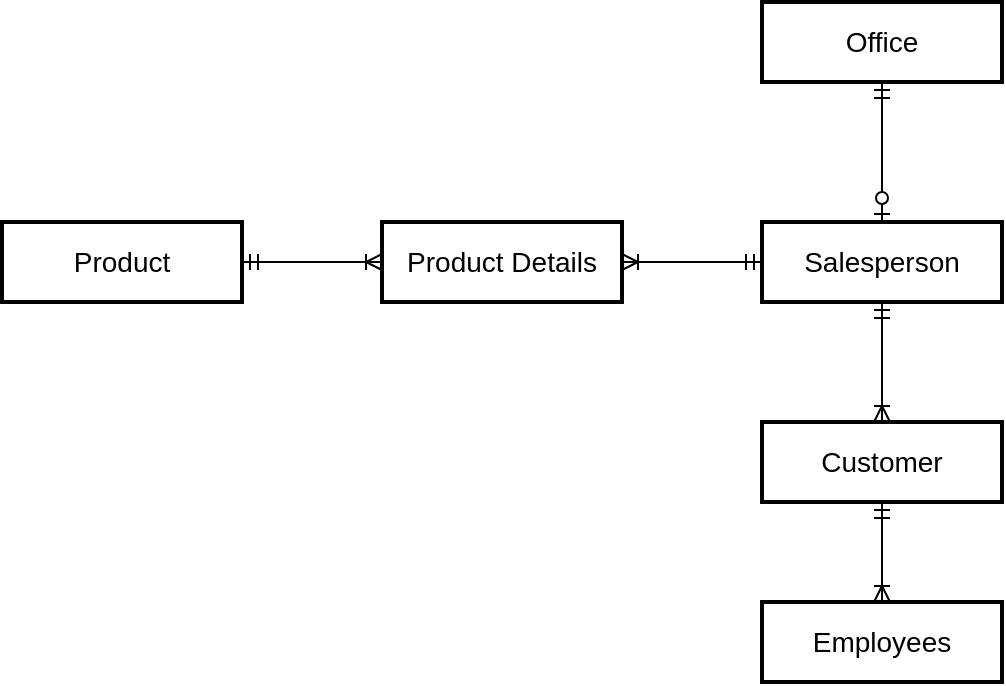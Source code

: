 <mxfile version="10.9.5" type="device"><diagram id="YVfduG83VQZW_Wt50YPQ" name="Q1"><mxGraphModel dx="740" dy="485" grid="1" gridSize="10" guides="1" tooltips="1" connect="1" arrows="1" fold="1" page="1" pageScale="1" pageWidth="850" pageHeight="1100" math="0" shadow="0"><root><mxCell id="0"/><mxCell id="1" parent="0"/><mxCell id="aNJ_C9PIfc5EpGabSiAE-8" style="edgeStyle=orthogonalEdgeStyle;rounded=0;orthogonalLoop=1;jettySize=auto;html=1;exitX=1;exitY=0.5;exitDx=0;exitDy=0;entryX=0;entryY=0.5;entryDx=0;entryDy=0;startArrow=ERmandOne;startFill=0;endArrow=ERoneToMany;endFill=0;" edge="1" parent="1" source="aNJ_C9PIfc5EpGabSiAE-1" target="aNJ_C9PIfc5EpGabSiAE-2"><mxGeometry relative="1" as="geometry"/></mxCell><mxCell id="aNJ_C9PIfc5EpGabSiAE-1" value="Product" style="strokeWidth=2;whiteSpace=wrap;html=1;align=center;fontSize=14;" vertex="1" parent="1"><mxGeometry x="110" y="170" width="120" height="40" as="geometry"/></mxCell><mxCell id="aNJ_C9PIfc5EpGabSiAE-2" value="Product Details" style="strokeWidth=2;whiteSpace=wrap;html=1;align=center;fontSize=14;" vertex="1" parent="1"><mxGeometry x="300" y="170" width="120" height="40" as="geometry"/></mxCell><mxCell id="aNJ_C9PIfc5EpGabSiAE-11" style="edgeStyle=orthogonalEdgeStyle;rounded=0;orthogonalLoop=1;jettySize=auto;html=1;entryX=1;entryY=0.5;entryDx=0;entryDy=0;startArrow=ERmandOne;startFill=0;endArrow=ERoneToMany;endFill=0;" edge="1" parent="1" source="aNJ_C9PIfc5EpGabSiAE-3" target="aNJ_C9PIfc5EpGabSiAE-2"><mxGeometry relative="1" as="geometry"/></mxCell><mxCell id="aNJ_C9PIfc5EpGabSiAE-12" style="edgeStyle=orthogonalEdgeStyle;rounded=0;orthogonalLoop=1;jettySize=auto;html=1;entryX=0.5;entryY=1;entryDx=0;entryDy=0;startArrow=ERzeroToOne;startFill=1;endArrow=ERmandOne;endFill=0;" edge="1" parent="1" source="aNJ_C9PIfc5EpGabSiAE-3" target="aNJ_C9PIfc5EpGabSiAE-4"><mxGeometry relative="1" as="geometry"/></mxCell><mxCell id="aNJ_C9PIfc5EpGabSiAE-14" style="edgeStyle=orthogonalEdgeStyle;rounded=0;orthogonalLoop=1;jettySize=auto;html=1;entryX=0.5;entryY=0;entryDx=0;entryDy=0;startArrow=ERmandOne;startFill=0;endArrow=ERoneToMany;endFill=0;" edge="1" parent="1" source="aNJ_C9PIfc5EpGabSiAE-3" target="aNJ_C9PIfc5EpGabSiAE-5"><mxGeometry relative="1" as="geometry"/></mxCell><mxCell id="aNJ_C9PIfc5EpGabSiAE-3" value="Salesperson" style="strokeWidth=2;whiteSpace=wrap;html=1;align=center;fontSize=14;" vertex="1" parent="1"><mxGeometry x="490" y="170" width="120" height="40" as="geometry"/></mxCell><mxCell id="aNJ_C9PIfc5EpGabSiAE-4" value="Office" style="strokeWidth=2;whiteSpace=wrap;html=1;align=center;fontSize=14;" vertex="1" parent="1"><mxGeometry x="490" y="60" width="120" height="40" as="geometry"/></mxCell><mxCell id="aNJ_C9PIfc5EpGabSiAE-13" style="edgeStyle=orthogonalEdgeStyle;rounded=0;orthogonalLoop=1;jettySize=auto;html=1;entryX=0.5;entryY=0;entryDx=0;entryDy=0;startArrow=ERmandOne;startFill=0;endArrow=ERoneToMany;endFill=0;" edge="1" parent="1" source="aNJ_C9PIfc5EpGabSiAE-5" target="aNJ_C9PIfc5EpGabSiAE-6"><mxGeometry relative="1" as="geometry"/></mxCell><mxCell id="aNJ_C9PIfc5EpGabSiAE-5" value="Customer" style="strokeWidth=2;whiteSpace=wrap;html=1;align=center;fontSize=14;" vertex="1" parent="1"><mxGeometry x="490" y="270" width="120" height="40" as="geometry"/></mxCell><mxCell id="aNJ_C9PIfc5EpGabSiAE-6" value="Employees" style="strokeWidth=2;whiteSpace=wrap;html=1;align=center;fontSize=14;" vertex="1" parent="1"><mxGeometry x="490" y="360" width="120" height="40" as="geometry"/></mxCell></root></mxGraphModel></diagram><diagram id="POewqQKVVuIfW2j5d_--" name="Q2"><mxGraphModel dx="1048" dy="687" grid="1" gridSize="10" guides="1" tooltips="1" connect="1" arrows="1" fold="1" page="1" pageScale="1" pageWidth="850" pageHeight="1100" math="0" shadow="0"><root><mxCell id="ykUqHaUi50qJdW6u_iHG-0"/><mxCell id="ykUqHaUi50qJdW6u_iHG-1" parent="ykUqHaUi50qJdW6u_iHG-0"/><mxCell id="tEXNWPjHUMGkiP1bb-CP-5" style="edgeStyle=orthogonalEdgeStyle;rounded=0;orthogonalLoop=1;jettySize=auto;html=1;entryX=0;entryY=0.5;entryDx=0;entryDy=0;startArrow=ERmandOne;startFill=0;endArrow=ERzeroToMany;endFill=1;" edge="1" parent="ykUqHaUi50qJdW6u_iHG-1" source="tEXNWPjHUMGkiP1bb-CP-0" target="tEXNWPjHUMGkiP1bb-CP-1"><mxGeometry relative="1" as="geometry"/></mxCell><mxCell id="tEXNWPjHUMGkiP1bb-CP-0" value="Publisher" style="strokeWidth=2;whiteSpace=wrap;html=1;align=center;fontSize=14;" vertex="1" parent="ykUqHaUi50qJdW6u_iHG-1"><mxGeometry x="133.5" y="160" width="120" height="40" as="geometry"/></mxCell><mxCell id="tEXNWPjHUMGkiP1bb-CP-6" style="edgeStyle=orthogonalEdgeStyle;rounded=0;orthogonalLoop=1;jettySize=auto;html=1;entryX=0;entryY=0.5;entryDx=0;entryDy=0;startArrow=ERmandOne;startFill=0;endArrow=ERoneToMany;endFill=0;" edge="1" parent="ykUqHaUi50qJdW6u_iHG-1" source="tEXNWPjHUMGkiP1bb-CP-1" target="tEXNWPjHUMGkiP1bb-CP-10"><mxGeometry relative="1" as="geometry"/></mxCell><mxCell id="tEXNWPjHUMGkiP1bb-CP-7" style="edgeStyle=orthogonalEdgeStyle;rounded=0;orthogonalLoop=1;jettySize=auto;html=1;entryX=0.5;entryY=0;entryDx=0;entryDy=0;startArrow=ERmandOne;startFill=0;endArrow=ERoneToMany;endFill=0;" edge="1" parent="ykUqHaUi50qJdW6u_iHG-1" source="tEXNWPjHUMGkiP1bb-CP-1" target="tEXNWPjHUMGkiP1bb-CP-3"><mxGeometry relative="1" as="geometry"/></mxCell><mxCell id="tEXNWPjHUMGkiP1bb-CP-1" value="Book" style="strokeWidth=2;whiteSpace=wrap;html=1;align=center;fontSize=14;" vertex="1" parent="ykUqHaUi50qJdW6u_iHG-1"><mxGeometry x="373.5" y="160" width="120" height="40" as="geometry"/></mxCell><mxCell id="tEXNWPjHUMGkiP1bb-CP-11" style="edgeStyle=orthogonalEdgeStyle;rounded=0;orthogonalLoop=1;jettySize=auto;html=1;entryX=1;entryY=0.5;entryDx=0;entryDy=0;startArrow=ERmandOne;startFill=0;endArrow=ERoneToMany;endFill=0;" edge="1" parent="ykUqHaUi50qJdW6u_iHG-1" source="tEXNWPjHUMGkiP1bb-CP-2" target="tEXNWPjHUMGkiP1bb-CP-10"><mxGeometry relative="1" as="geometry"/></mxCell><mxCell id="tEXNWPjHUMGkiP1bb-CP-2" value="Customer" style="strokeWidth=2;whiteSpace=wrap;html=1;align=center;fontSize=14;" vertex="1" parent="ykUqHaUi50qJdW6u_iHG-1"><mxGeometry x="713.5" y="160" width="120" height="40" as="geometry"/></mxCell><mxCell id="tEXNWPjHUMGkiP1bb-CP-8" style="edgeStyle=orthogonalEdgeStyle;rounded=0;orthogonalLoop=1;jettySize=auto;html=1;entryX=0.5;entryY=0;entryDx=0;entryDy=0;startArrow=ERoneToMany;startFill=0;endArrow=ERmandOne;endFill=0;" edge="1" parent="ykUqHaUi50qJdW6u_iHG-1" source="tEXNWPjHUMGkiP1bb-CP-3" target="tEXNWPjHUMGkiP1bb-CP-4"><mxGeometry relative="1" as="geometry"/></mxCell><mxCell id="tEXNWPjHUMGkiP1bb-CP-3" value="Book Details" style="strokeWidth=2;whiteSpace=wrap;html=1;align=center;fontSize=14;" vertex="1" parent="ykUqHaUi50qJdW6u_iHG-1"><mxGeometry x="373.5" y="290" width="120" height="40" as="geometry"/></mxCell><mxCell id="tEXNWPjHUMGkiP1bb-CP-4" value="Author" style="strokeWidth=2;whiteSpace=wrap;html=1;align=center;fontSize=14;" vertex="1" parent="ykUqHaUi50qJdW6u_iHG-1"><mxGeometry x="373.5" y="410" width="120" height="40" as="geometry"/></mxCell><mxCell id="tEXNWPjHUMGkiP1bb-CP-9" value="&lt;h1&gt;Attributes&lt;/h1&gt;&lt;p&gt;Publisher(&lt;u&gt;PublisherName&lt;/u&gt;, City, Country, Telephone, YearFounded)&lt;/p&gt;&lt;p&gt;Book(&lt;u&gt;BookNo&lt;/u&gt;, Name, Publication, Year, PublisherName*, CustomerNo*)&lt;/p&gt;&lt;p&gt;BookDetails(&lt;u&gt;BookNo*&lt;/u&gt;, AuthorNo*, Page)&lt;/p&gt;&lt;p&gt;Customer(&lt;u&gt;CustomerNo&lt;/u&gt;, Name, Street, City, Sate, Coutnry)&lt;/p&gt;&lt;p&gt;Author(&lt;u&gt;AuthorNo&lt;/u&gt;, Name, YearBorn, YearDied)&lt;/p&gt;&lt;p&gt;Purchase(&lt;u&gt;CustomerNo*&lt;/u&gt;, BookNo*, Amount)&lt;/p&gt;" style="text;html=1;strokeColor=none;fillColor=none;spacing=5;spacingTop=-20;whiteSpace=wrap;overflow=hidden;rounded=0;" vertex="1" parent="ykUqHaUi50qJdW6u_iHG-1"><mxGeometry x="228.5" y="560" width="530" height="200" as="geometry"/></mxCell><mxCell id="tEXNWPjHUMGkiP1bb-CP-10" value="Purchase" style="strokeWidth=2;whiteSpace=wrap;html=1;align=center;fontSize=14;" vertex="1" parent="ykUqHaUi50qJdW6u_iHG-1"><mxGeometry x="544" y="160" width="120" height="40" as="geometry"/></mxCell></root></mxGraphModel></diagram><diagram id="jyHlCEbSdQf_Dx2jbGyC" name="Q3"><mxGraphModel dx="899" dy="589" grid="1" gridSize="10" guides="1" tooltips="1" connect="1" arrows="1" fold="1" page="1" pageScale="1" pageWidth="850" pageHeight="1100" math="0" shadow="0"><root><mxCell id="SAaNeXk2ZDmGRE9v2_b7-0"/><mxCell id="SAaNeXk2ZDmGRE9v2_b7-1" parent="SAaNeXk2ZDmGRE9v2_b7-0"/><mxCell id="i80qu_KhBq8EaII0_XCn-0" value="&lt;h1&gt;Q3a&lt;/h1&gt;&lt;p&gt;&lt;b&gt;Student&lt;/b&gt;(studentNo, studentName, homeAddress, hoemTelNo, currentGrade, age)&lt;/p&gt;&lt;p&gt;&lt;br&gt;&lt;/p&gt;" style="text;html=1;strokeColor=none;fillColor=none;spacing=5;spacingTop=-20;whiteSpace=wrap;overflow=hidden;rounded=0;" vertex="1" parent="SAaNeXk2ZDmGRE9v2_b7-1"><mxGeometry x="60" y="40" width="190" height="120" as="geometry"/></mxCell><mxCell id="i80qu_KhBq8EaII0_XCn-1" value="&lt;h1&gt;Q3b&lt;/h1&gt;&lt;p&gt;&lt;b&gt;studentNo&lt;/b&gt; =&amp;gt; meaningful, reveal information&lt;/p&gt;&lt;p&gt;&lt;br&gt;&lt;/p&gt;" style="text;html=1;strokeColor=none;fillColor=none;spacing=5;spacingTop=-20;whiteSpace=wrap;overflow=hidden;rounded=0;" vertex="1" parent="SAaNeXk2ZDmGRE9v2_b7-1"><mxGeometry x="60" y="170" width="190" height="120" as="geometry"/></mxCell><mxCell id="i80qu_KhBq8EaII0_XCn-2" value="&lt;h1&gt;Q3c&lt;/h1&gt;&lt;p&gt;Many-to-one relationship&lt;/p&gt;&lt;p&gt;&lt;br&gt;&lt;/p&gt;" style="text;html=1;strokeColor=none;fillColor=none;spacing=5;spacingTop=-20;whiteSpace=wrap;overflow=hidden;rounded=0;" vertex="1" parent="SAaNeXk2ZDmGRE9v2_b7-1"><mxGeometry x="70" y="330" width="190" height="120" as="geometry"/></mxCell><mxCell id="i80qu_KhBq8EaII0_XCn-3" value="&lt;h1&gt;Q3d&lt;/h1&gt;&lt;p&gt;One-to-many relationship&lt;/p&gt;" style="text;html=1;strokeColor=none;fillColor=none;spacing=5;spacingTop=-20;whiteSpace=wrap;overflow=hidden;rounded=0;" vertex="1" parent="SAaNeXk2ZDmGRE9v2_b7-1"><mxGeometry x="70" y="470" width="190" height="120" as="geometry"/></mxCell><mxCell id="i80qu_KhBq8EaII0_XCn-4" value="&lt;h1&gt;Q3e&lt;/h1&gt;&lt;p&gt;&lt;br&gt;&lt;/p&gt;" style="text;html=1;strokeColor=none;fillColor=none;spacing=5;spacingTop=-20;whiteSpace=wrap;overflow=hidden;rounded=0;" vertex="1" parent="SAaNeXk2ZDmGRE9v2_b7-1"><mxGeometry x="390" y="40" width="190" height="61" as="geometry"/></mxCell><mxCell id="i80qu_KhBq8EaII0_XCn-9" style="edgeStyle=none;rounded=0;orthogonalLoop=1;jettySize=auto;html=1;entryX=0.5;entryY=0;entryDx=0;entryDy=0;startArrow=ERmandOne;startFill=0;endArrow=ERoneToMany;endFill=0;" edge="1" parent="SAaNeXk2ZDmGRE9v2_b7-1" source="i80qu_KhBq8EaII0_XCn-5" target="i80qu_KhBq8EaII0_XCn-7"><mxGeometry relative="1" as="geometry"/></mxCell><mxCell id="i80qu_KhBq8EaII0_XCn-10" style="edgeStyle=none;rounded=0;orthogonalLoop=1;jettySize=auto;html=1;entryX=0;entryY=0.5;entryDx=0;entryDy=0;startArrow=ERmandOne;startFill=0;endArrow=ERoneToMany;endFill=0;" edge="1" parent="SAaNeXk2ZDmGRE9v2_b7-1" source="i80qu_KhBq8EaII0_XCn-5" target="i80qu_KhBq8EaII0_XCn-6"><mxGeometry relative="1" as="geometry"/></mxCell><mxCell id="i80qu_KhBq8EaII0_XCn-5" value="School" style="strokeWidth=2;whiteSpace=wrap;html=1;align=center;fontSize=14;" vertex="1" parent="SAaNeXk2ZDmGRE9v2_b7-1"><mxGeometry x="400" y="120" width="120" height="40" as="geometry"/></mxCell><mxCell id="i80qu_KhBq8EaII0_XCn-6" value="Student" style="strokeWidth=2;whiteSpace=wrap;html=1;align=center;fontSize=14;" vertex="1" parent="SAaNeXk2ZDmGRE9v2_b7-1"><mxGeometry x="640" y="120" width="120" height="40" as="geometry"/></mxCell><mxCell id="i80qu_KhBq8EaII0_XCn-7" value="Administrators" style="strokeWidth=2;whiteSpace=wrap;html=1;align=center;fontSize=14;" vertex="1" parent="SAaNeXk2ZDmGRE9v2_b7-1"><mxGeometry x="400" y="240" width="120" height="40" as="geometry"/></mxCell></root></mxGraphModel></diagram></mxfile>